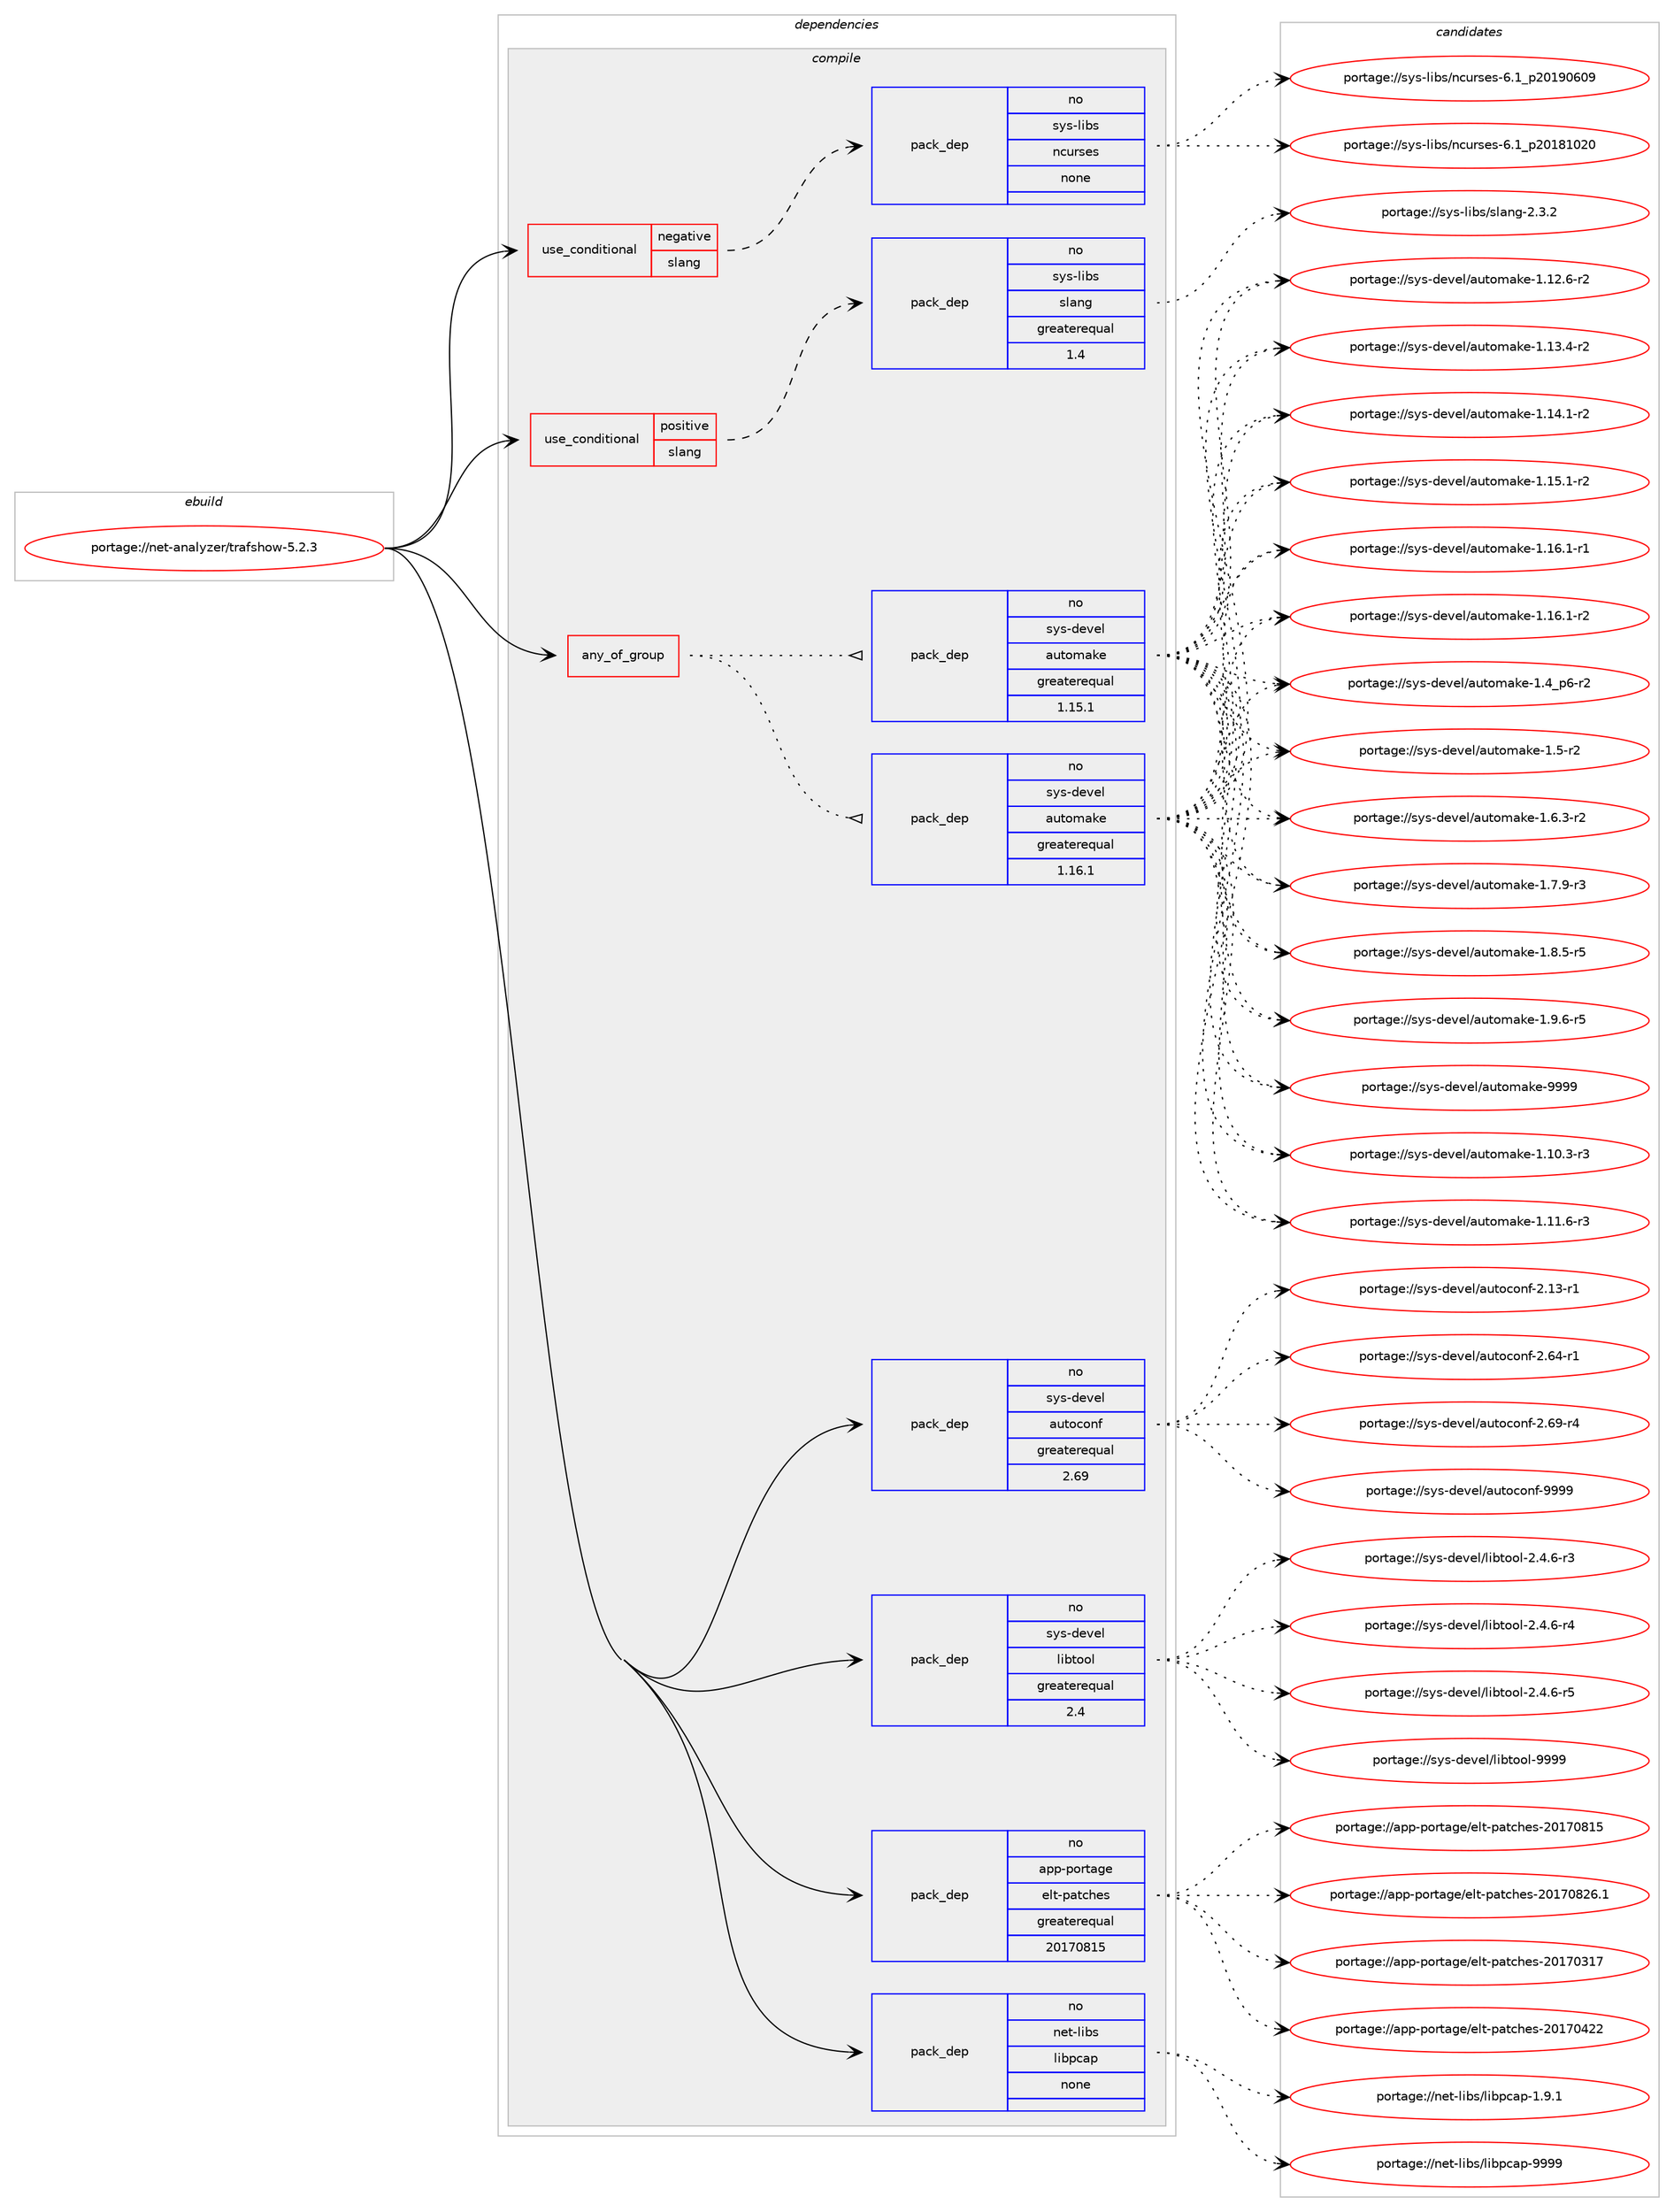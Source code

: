 digraph prolog {

# *************
# Graph options
# *************

newrank=true;
concentrate=true;
compound=true;
graph [rankdir=LR,fontname=Helvetica,fontsize=10,ranksep=1.5];#, ranksep=2.5, nodesep=0.2];
edge  [arrowhead=vee];
node  [fontname=Helvetica,fontsize=10];

# **********
# The ebuild
# **********

subgraph cluster_leftcol {
color=gray;
rank=same;
label=<<i>ebuild</i>>;
id [label="portage://net-analyzer/trafshow-5.2.3", color=red, width=4, href="../net-analyzer/trafshow-5.2.3.svg"];
}

# ****************
# The dependencies
# ****************

subgraph cluster_midcol {
color=gray;
label=<<i>dependencies</i>>;
subgraph cluster_compile {
fillcolor="#eeeeee";
style=filled;
label=<<i>compile</i>>;
subgraph any5623 {
dependency349209 [label=<<TABLE BORDER="0" CELLBORDER="1" CELLSPACING="0" CELLPADDING="4"><TR><TD CELLPADDING="10">any_of_group</TD></TR></TABLE>>, shape=none, color=red];subgraph pack256428 {
dependency349210 [label=<<TABLE BORDER="0" CELLBORDER="1" CELLSPACING="0" CELLPADDING="4" WIDTH="220"><TR><TD ROWSPAN="6" CELLPADDING="30">pack_dep</TD></TR><TR><TD WIDTH="110">no</TD></TR><TR><TD>sys-devel</TD></TR><TR><TD>automake</TD></TR><TR><TD>greaterequal</TD></TR><TR><TD>1.16.1</TD></TR></TABLE>>, shape=none, color=blue];
}
dependency349209:e -> dependency349210:w [weight=20,style="dotted",arrowhead="oinv"];
subgraph pack256429 {
dependency349211 [label=<<TABLE BORDER="0" CELLBORDER="1" CELLSPACING="0" CELLPADDING="4" WIDTH="220"><TR><TD ROWSPAN="6" CELLPADDING="30">pack_dep</TD></TR><TR><TD WIDTH="110">no</TD></TR><TR><TD>sys-devel</TD></TR><TR><TD>automake</TD></TR><TR><TD>greaterequal</TD></TR><TR><TD>1.15.1</TD></TR></TABLE>>, shape=none, color=blue];
}
dependency349209:e -> dependency349211:w [weight=20,style="dotted",arrowhead="oinv"];
}
id:e -> dependency349209:w [weight=20,style="solid",arrowhead="vee"];
subgraph cond87013 {
dependency349212 [label=<<TABLE BORDER="0" CELLBORDER="1" CELLSPACING="0" CELLPADDING="4"><TR><TD ROWSPAN="3" CELLPADDING="10">use_conditional</TD></TR><TR><TD>negative</TD></TR><TR><TD>slang</TD></TR></TABLE>>, shape=none, color=red];
subgraph pack256430 {
dependency349213 [label=<<TABLE BORDER="0" CELLBORDER="1" CELLSPACING="0" CELLPADDING="4" WIDTH="220"><TR><TD ROWSPAN="6" CELLPADDING="30">pack_dep</TD></TR><TR><TD WIDTH="110">no</TD></TR><TR><TD>sys-libs</TD></TR><TR><TD>ncurses</TD></TR><TR><TD>none</TD></TR><TR><TD></TD></TR></TABLE>>, shape=none, color=blue];
}
dependency349212:e -> dependency349213:w [weight=20,style="dashed",arrowhead="vee"];
}
id:e -> dependency349212:w [weight=20,style="solid",arrowhead="vee"];
subgraph cond87014 {
dependency349214 [label=<<TABLE BORDER="0" CELLBORDER="1" CELLSPACING="0" CELLPADDING="4"><TR><TD ROWSPAN="3" CELLPADDING="10">use_conditional</TD></TR><TR><TD>positive</TD></TR><TR><TD>slang</TD></TR></TABLE>>, shape=none, color=red];
subgraph pack256431 {
dependency349215 [label=<<TABLE BORDER="0" CELLBORDER="1" CELLSPACING="0" CELLPADDING="4" WIDTH="220"><TR><TD ROWSPAN="6" CELLPADDING="30">pack_dep</TD></TR><TR><TD WIDTH="110">no</TD></TR><TR><TD>sys-libs</TD></TR><TR><TD>slang</TD></TR><TR><TD>greaterequal</TD></TR><TR><TD>1.4</TD></TR></TABLE>>, shape=none, color=blue];
}
dependency349214:e -> dependency349215:w [weight=20,style="dashed",arrowhead="vee"];
}
id:e -> dependency349214:w [weight=20,style="solid",arrowhead="vee"];
subgraph pack256432 {
dependency349216 [label=<<TABLE BORDER="0" CELLBORDER="1" CELLSPACING="0" CELLPADDING="4" WIDTH="220"><TR><TD ROWSPAN="6" CELLPADDING="30">pack_dep</TD></TR><TR><TD WIDTH="110">no</TD></TR><TR><TD>app-portage</TD></TR><TR><TD>elt-patches</TD></TR><TR><TD>greaterequal</TD></TR><TR><TD>20170815</TD></TR></TABLE>>, shape=none, color=blue];
}
id:e -> dependency349216:w [weight=20,style="solid",arrowhead="vee"];
subgraph pack256433 {
dependency349217 [label=<<TABLE BORDER="0" CELLBORDER="1" CELLSPACING="0" CELLPADDING="4" WIDTH="220"><TR><TD ROWSPAN="6" CELLPADDING="30">pack_dep</TD></TR><TR><TD WIDTH="110">no</TD></TR><TR><TD>net-libs</TD></TR><TR><TD>libpcap</TD></TR><TR><TD>none</TD></TR><TR><TD></TD></TR></TABLE>>, shape=none, color=blue];
}
id:e -> dependency349217:w [weight=20,style="solid",arrowhead="vee"];
subgraph pack256434 {
dependency349218 [label=<<TABLE BORDER="0" CELLBORDER="1" CELLSPACING="0" CELLPADDING="4" WIDTH="220"><TR><TD ROWSPAN="6" CELLPADDING="30">pack_dep</TD></TR><TR><TD WIDTH="110">no</TD></TR><TR><TD>sys-devel</TD></TR><TR><TD>autoconf</TD></TR><TR><TD>greaterequal</TD></TR><TR><TD>2.69</TD></TR></TABLE>>, shape=none, color=blue];
}
id:e -> dependency349218:w [weight=20,style="solid",arrowhead="vee"];
subgraph pack256435 {
dependency349219 [label=<<TABLE BORDER="0" CELLBORDER="1" CELLSPACING="0" CELLPADDING="4" WIDTH="220"><TR><TD ROWSPAN="6" CELLPADDING="30">pack_dep</TD></TR><TR><TD WIDTH="110">no</TD></TR><TR><TD>sys-devel</TD></TR><TR><TD>libtool</TD></TR><TR><TD>greaterequal</TD></TR><TR><TD>2.4</TD></TR></TABLE>>, shape=none, color=blue];
}
id:e -> dependency349219:w [weight=20,style="solid",arrowhead="vee"];
}
subgraph cluster_compileandrun {
fillcolor="#eeeeee";
style=filled;
label=<<i>compile and run</i>>;
}
subgraph cluster_run {
fillcolor="#eeeeee";
style=filled;
label=<<i>run</i>>;
}
}

# **************
# The candidates
# **************

subgraph cluster_choices {
rank=same;
color=gray;
label=<<i>candidates</i>>;

subgraph choice256428 {
color=black;
nodesep=1;
choiceportage11512111545100101118101108479711711611110997107101454946494846514511451 [label="portage://sys-devel/automake-1.10.3-r3", color=red, width=4,href="../sys-devel/automake-1.10.3-r3.svg"];
choiceportage11512111545100101118101108479711711611110997107101454946494946544511451 [label="portage://sys-devel/automake-1.11.6-r3", color=red, width=4,href="../sys-devel/automake-1.11.6-r3.svg"];
choiceportage11512111545100101118101108479711711611110997107101454946495046544511450 [label="portage://sys-devel/automake-1.12.6-r2", color=red, width=4,href="../sys-devel/automake-1.12.6-r2.svg"];
choiceportage11512111545100101118101108479711711611110997107101454946495146524511450 [label="portage://sys-devel/automake-1.13.4-r2", color=red, width=4,href="../sys-devel/automake-1.13.4-r2.svg"];
choiceportage11512111545100101118101108479711711611110997107101454946495246494511450 [label="portage://sys-devel/automake-1.14.1-r2", color=red, width=4,href="../sys-devel/automake-1.14.1-r2.svg"];
choiceportage11512111545100101118101108479711711611110997107101454946495346494511450 [label="portage://sys-devel/automake-1.15.1-r2", color=red, width=4,href="../sys-devel/automake-1.15.1-r2.svg"];
choiceportage11512111545100101118101108479711711611110997107101454946495446494511449 [label="portage://sys-devel/automake-1.16.1-r1", color=red, width=4,href="../sys-devel/automake-1.16.1-r1.svg"];
choiceportage11512111545100101118101108479711711611110997107101454946495446494511450 [label="portage://sys-devel/automake-1.16.1-r2", color=red, width=4,href="../sys-devel/automake-1.16.1-r2.svg"];
choiceportage115121115451001011181011084797117116111109971071014549465295112544511450 [label="portage://sys-devel/automake-1.4_p6-r2", color=red, width=4,href="../sys-devel/automake-1.4_p6-r2.svg"];
choiceportage11512111545100101118101108479711711611110997107101454946534511450 [label="portage://sys-devel/automake-1.5-r2", color=red, width=4,href="../sys-devel/automake-1.5-r2.svg"];
choiceportage115121115451001011181011084797117116111109971071014549465446514511450 [label="portage://sys-devel/automake-1.6.3-r2", color=red, width=4,href="../sys-devel/automake-1.6.3-r2.svg"];
choiceportage115121115451001011181011084797117116111109971071014549465546574511451 [label="portage://sys-devel/automake-1.7.9-r3", color=red, width=4,href="../sys-devel/automake-1.7.9-r3.svg"];
choiceportage115121115451001011181011084797117116111109971071014549465646534511453 [label="portage://sys-devel/automake-1.8.5-r5", color=red, width=4,href="../sys-devel/automake-1.8.5-r5.svg"];
choiceportage115121115451001011181011084797117116111109971071014549465746544511453 [label="portage://sys-devel/automake-1.9.6-r5", color=red, width=4,href="../sys-devel/automake-1.9.6-r5.svg"];
choiceportage115121115451001011181011084797117116111109971071014557575757 [label="portage://sys-devel/automake-9999", color=red, width=4,href="../sys-devel/automake-9999.svg"];
dependency349210:e -> choiceportage11512111545100101118101108479711711611110997107101454946494846514511451:w [style=dotted,weight="100"];
dependency349210:e -> choiceportage11512111545100101118101108479711711611110997107101454946494946544511451:w [style=dotted,weight="100"];
dependency349210:e -> choiceportage11512111545100101118101108479711711611110997107101454946495046544511450:w [style=dotted,weight="100"];
dependency349210:e -> choiceportage11512111545100101118101108479711711611110997107101454946495146524511450:w [style=dotted,weight="100"];
dependency349210:e -> choiceportage11512111545100101118101108479711711611110997107101454946495246494511450:w [style=dotted,weight="100"];
dependency349210:e -> choiceportage11512111545100101118101108479711711611110997107101454946495346494511450:w [style=dotted,weight="100"];
dependency349210:e -> choiceportage11512111545100101118101108479711711611110997107101454946495446494511449:w [style=dotted,weight="100"];
dependency349210:e -> choiceportage11512111545100101118101108479711711611110997107101454946495446494511450:w [style=dotted,weight="100"];
dependency349210:e -> choiceportage115121115451001011181011084797117116111109971071014549465295112544511450:w [style=dotted,weight="100"];
dependency349210:e -> choiceportage11512111545100101118101108479711711611110997107101454946534511450:w [style=dotted,weight="100"];
dependency349210:e -> choiceportage115121115451001011181011084797117116111109971071014549465446514511450:w [style=dotted,weight="100"];
dependency349210:e -> choiceportage115121115451001011181011084797117116111109971071014549465546574511451:w [style=dotted,weight="100"];
dependency349210:e -> choiceportage115121115451001011181011084797117116111109971071014549465646534511453:w [style=dotted,weight="100"];
dependency349210:e -> choiceportage115121115451001011181011084797117116111109971071014549465746544511453:w [style=dotted,weight="100"];
dependency349210:e -> choiceportage115121115451001011181011084797117116111109971071014557575757:w [style=dotted,weight="100"];
}
subgraph choice256429 {
color=black;
nodesep=1;
choiceportage11512111545100101118101108479711711611110997107101454946494846514511451 [label="portage://sys-devel/automake-1.10.3-r3", color=red, width=4,href="../sys-devel/automake-1.10.3-r3.svg"];
choiceportage11512111545100101118101108479711711611110997107101454946494946544511451 [label="portage://sys-devel/automake-1.11.6-r3", color=red, width=4,href="../sys-devel/automake-1.11.6-r3.svg"];
choiceportage11512111545100101118101108479711711611110997107101454946495046544511450 [label="portage://sys-devel/automake-1.12.6-r2", color=red, width=4,href="../sys-devel/automake-1.12.6-r2.svg"];
choiceportage11512111545100101118101108479711711611110997107101454946495146524511450 [label="portage://sys-devel/automake-1.13.4-r2", color=red, width=4,href="../sys-devel/automake-1.13.4-r2.svg"];
choiceportage11512111545100101118101108479711711611110997107101454946495246494511450 [label="portage://sys-devel/automake-1.14.1-r2", color=red, width=4,href="../sys-devel/automake-1.14.1-r2.svg"];
choiceportage11512111545100101118101108479711711611110997107101454946495346494511450 [label="portage://sys-devel/automake-1.15.1-r2", color=red, width=4,href="../sys-devel/automake-1.15.1-r2.svg"];
choiceportage11512111545100101118101108479711711611110997107101454946495446494511449 [label="portage://sys-devel/automake-1.16.1-r1", color=red, width=4,href="../sys-devel/automake-1.16.1-r1.svg"];
choiceportage11512111545100101118101108479711711611110997107101454946495446494511450 [label="portage://sys-devel/automake-1.16.1-r2", color=red, width=4,href="../sys-devel/automake-1.16.1-r2.svg"];
choiceportage115121115451001011181011084797117116111109971071014549465295112544511450 [label="portage://sys-devel/automake-1.4_p6-r2", color=red, width=4,href="../sys-devel/automake-1.4_p6-r2.svg"];
choiceportage11512111545100101118101108479711711611110997107101454946534511450 [label="portage://sys-devel/automake-1.5-r2", color=red, width=4,href="../sys-devel/automake-1.5-r2.svg"];
choiceportage115121115451001011181011084797117116111109971071014549465446514511450 [label="portage://sys-devel/automake-1.6.3-r2", color=red, width=4,href="../sys-devel/automake-1.6.3-r2.svg"];
choiceportage115121115451001011181011084797117116111109971071014549465546574511451 [label="portage://sys-devel/automake-1.7.9-r3", color=red, width=4,href="../sys-devel/automake-1.7.9-r3.svg"];
choiceportage115121115451001011181011084797117116111109971071014549465646534511453 [label="portage://sys-devel/automake-1.8.5-r5", color=red, width=4,href="../sys-devel/automake-1.8.5-r5.svg"];
choiceportage115121115451001011181011084797117116111109971071014549465746544511453 [label="portage://sys-devel/automake-1.9.6-r5", color=red, width=4,href="../sys-devel/automake-1.9.6-r5.svg"];
choiceportage115121115451001011181011084797117116111109971071014557575757 [label="portage://sys-devel/automake-9999", color=red, width=4,href="../sys-devel/automake-9999.svg"];
dependency349211:e -> choiceportage11512111545100101118101108479711711611110997107101454946494846514511451:w [style=dotted,weight="100"];
dependency349211:e -> choiceportage11512111545100101118101108479711711611110997107101454946494946544511451:w [style=dotted,weight="100"];
dependency349211:e -> choiceportage11512111545100101118101108479711711611110997107101454946495046544511450:w [style=dotted,weight="100"];
dependency349211:e -> choiceportage11512111545100101118101108479711711611110997107101454946495146524511450:w [style=dotted,weight="100"];
dependency349211:e -> choiceportage11512111545100101118101108479711711611110997107101454946495246494511450:w [style=dotted,weight="100"];
dependency349211:e -> choiceportage11512111545100101118101108479711711611110997107101454946495346494511450:w [style=dotted,weight="100"];
dependency349211:e -> choiceportage11512111545100101118101108479711711611110997107101454946495446494511449:w [style=dotted,weight="100"];
dependency349211:e -> choiceportage11512111545100101118101108479711711611110997107101454946495446494511450:w [style=dotted,weight="100"];
dependency349211:e -> choiceportage115121115451001011181011084797117116111109971071014549465295112544511450:w [style=dotted,weight="100"];
dependency349211:e -> choiceportage11512111545100101118101108479711711611110997107101454946534511450:w [style=dotted,weight="100"];
dependency349211:e -> choiceportage115121115451001011181011084797117116111109971071014549465446514511450:w [style=dotted,weight="100"];
dependency349211:e -> choiceportage115121115451001011181011084797117116111109971071014549465546574511451:w [style=dotted,weight="100"];
dependency349211:e -> choiceportage115121115451001011181011084797117116111109971071014549465646534511453:w [style=dotted,weight="100"];
dependency349211:e -> choiceportage115121115451001011181011084797117116111109971071014549465746544511453:w [style=dotted,weight="100"];
dependency349211:e -> choiceportage115121115451001011181011084797117116111109971071014557575757:w [style=dotted,weight="100"];
}
subgraph choice256430 {
color=black;
nodesep=1;
choiceportage1151211154510810598115471109911711411510111545544649951125048495649485048 [label="portage://sys-libs/ncurses-6.1_p20181020", color=red, width=4,href="../sys-libs/ncurses-6.1_p20181020.svg"];
choiceportage1151211154510810598115471109911711411510111545544649951125048495748544857 [label="portage://sys-libs/ncurses-6.1_p20190609", color=red, width=4,href="../sys-libs/ncurses-6.1_p20190609.svg"];
dependency349213:e -> choiceportage1151211154510810598115471109911711411510111545544649951125048495649485048:w [style=dotted,weight="100"];
dependency349213:e -> choiceportage1151211154510810598115471109911711411510111545544649951125048495748544857:w [style=dotted,weight="100"];
}
subgraph choice256431 {
color=black;
nodesep=1;
choiceportage11512111545108105981154711510897110103455046514650 [label="portage://sys-libs/slang-2.3.2", color=red, width=4,href="../sys-libs/slang-2.3.2.svg"];
dependency349215:e -> choiceportage11512111545108105981154711510897110103455046514650:w [style=dotted,weight="100"];
}
subgraph choice256432 {
color=black;
nodesep=1;
choiceportage97112112451121111141169710310147101108116451129711699104101115455048495548514955 [label="portage://app-portage/elt-patches-20170317", color=red, width=4,href="../app-portage/elt-patches-20170317.svg"];
choiceportage97112112451121111141169710310147101108116451129711699104101115455048495548525050 [label="portage://app-portage/elt-patches-20170422", color=red, width=4,href="../app-portage/elt-patches-20170422.svg"];
choiceportage97112112451121111141169710310147101108116451129711699104101115455048495548564953 [label="portage://app-portage/elt-patches-20170815", color=red, width=4,href="../app-portage/elt-patches-20170815.svg"];
choiceportage971121124511211111411697103101471011081164511297116991041011154550484955485650544649 [label="portage://app-portage/elt-patches-20170826.1", color=red, width=4,href="../app-portage/elt-patches-20170826.1.svg"];
dependency349216:e -> choiceportage97112112451121111141169710310147101108116451129711699104101115455048495548514955:w [style=dotted,weight="100"];
dependency349216:e -> choiceportage97112112451121111141169710310147101108116451129711699104101115455048495548525050:w [style=dotted,weight="100"];
dependency349216:e -> choiceportage97112112451121111141169710310147101108116451129711699104101115455048495548564953:w [style=dotted,weight="100"];
dependency349216:e -> choiceportage971121124511211111411697103101471011081164511297116991041011154550484955485650544649:w [style=dotted,weight="100"];
}
subgraph choice256433 {
color=black;
nodesep=1;
choiceportage110101116451081059811547108105981129997112454946574649 [label="portage://net-libs/libpcap-1.9.1", color=red, width=4,href="../net-libs/libpcap-1.9.1.svg"];
choiceportage1101011164510810598115471081059811299971124557575757 [label="portage://net-libs/libpcap-9999", color=red, width=4,href="../net-libs/libpcap-9999.svg"];
dependency349217:e -> choiceportage110101116451081059811547108105981129997112454946574649:w [style=dotted,weight="100"];
dependency349217:e -> choiceportage1101011164510810598115471081059811299971124557575757:w [style=dotted,weight="100"];
}
subgraph choice256434 {
color=black;
nodesep=1;
choiceportage1151211154510010111810110847971171161119911111010245504649514511449 [label="portage://sys-devel/autoconf-2.13-r1", color=red, width=4,href="../sys-devel/autoconf-2.13-r1.svg"];
choiceportage1151211154510010111810110847971171161119911111010245504654524511449 [label="portage://sys-devel/autoconf-2.64-r1", color=red, width=4,href="../sys-devel/autoconf-2.64-r1.svg"];
choiceportage1151211154510010111810110847971171161119911111010245504654574511452 [label="portage://sys-devel/autoconf-2.69-r4", color=red, width=4,href="../sys-devel/autoconf-2.69-r4.svg"];
choiceportage115121115451001011181011084797117116111991111101024557575757 [label="portage://sys-devel/autoconf-9999", color=red, width=4,href="../sys-devel/autoconf-9999.svg"];
dependency349218:e -> choiceportage1151211154510010111810110847971171161119911111010245504649514511449:w [style=dotted,weight="100"];
dependency349218:e -> choiceportage1151211154510010111810110847971171161119911111010245504654524511449:w [style=dotted,weight="100"];
dependency349218:e -> choiceportage1151211154510010111810110847971171161119911111010245504654574511452:w [style=dotted,weight="100"];
dependency349218:e -> choiceportage115121115451001011181011084797117116111991111101024557575757:w [style=dotted,weight="100"];
}
subgraph choice256435 {
color=black;
nodesep=1;
choiceportage1151211154510010111810110847108105981161111111084550465246544511451 [label="portage://sys-devel/libtool-2.4.6-r3", color=red, width=4,href="../sys-devel/libtool-2.4.6-r3.svg"];
choiceportage1151211154510010111810110847108105981161111111084550465246544511452 [label="portage://sys-devel/libtool-2.4.6-r4", color=red, width=4,href="../sys-devel/libtool-2.4.6-r4.svg"];
choiceportage1151211154510010111810110847108105981161111111084550465246544511453 [label="portage://sys-devel/libtool-2.4.6-r5", color=red, width=4,href="../sys-devel/libtool-2.4.6-r5.svg"];
choiceportage1151211154510010111810110847108105981161111111084557575757 [label="portage://sys-devel/libtool-9999", color=red, width=4,href="../sys-devel/libtool-9999.svg"];
dependency349219:e -> choiceportage1151211154510010111810110847108105981161111111084550465246544511451:w [style=dotted,weight="100"];
dependency349219:e -> choiceportage1151211154510010111810110847108105981161111111084550465246544511452:w [style=dotted,weight="100"];
dependency349219:e -> choiceportage1151211154510010111810110847108105981161111111084550465246544511453:w [style=dotted,weight="100"];
dependency349219:e -> choiceportage1151211154510010111810110847108105981161111111084557575757:w [style=dotted,weight="100"];
}
}

}
